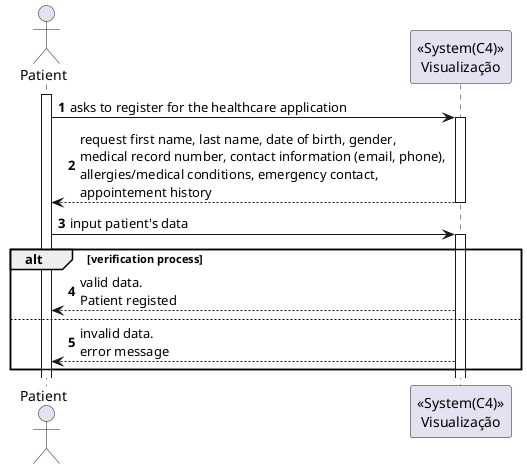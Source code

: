 ﻿@startuml
'https://plantuml.com/sequence-diagram

autonumber
actor Patient as pa
participant "<<System(C4)>>\nVisualização" as sys

activate pa

pa -> sys: asks to register for the healthcare application

activate sys

sys --> pa: request first name, last name, date of birth, gender, \nmedical record number, contact information (email, phone), \nallergies/medical conditions, emergency contact, \nappointement history 
deactivate sys

pa -> sys: input patient's data
activate sys

alt verification process
  sys --> pa: valid data.\nPatient registed
else
  sys --> pa: invalid data.\nerror message
end

@enduml